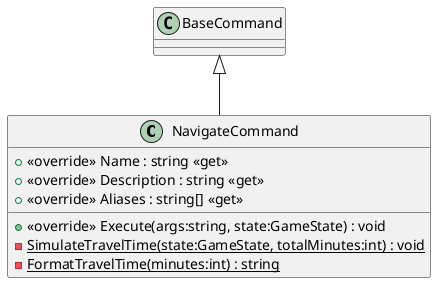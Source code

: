 @startuml
class NavigateCommand {
    + <<override>> Name : string <<get>>
    + <<override>> Description : string <<get>>
    + <<override>> Aliases : string[] <<get>>
    + <<override>> Execute(args:string, state:GameState) : void
    - {static} SimulateTravelTime(state:GameState, totalMinutes:int) : void
    - {static} FormatTravelTime(minutes:int) : string
}
BaseCommand <|-- NavigateCommand
@enduml
